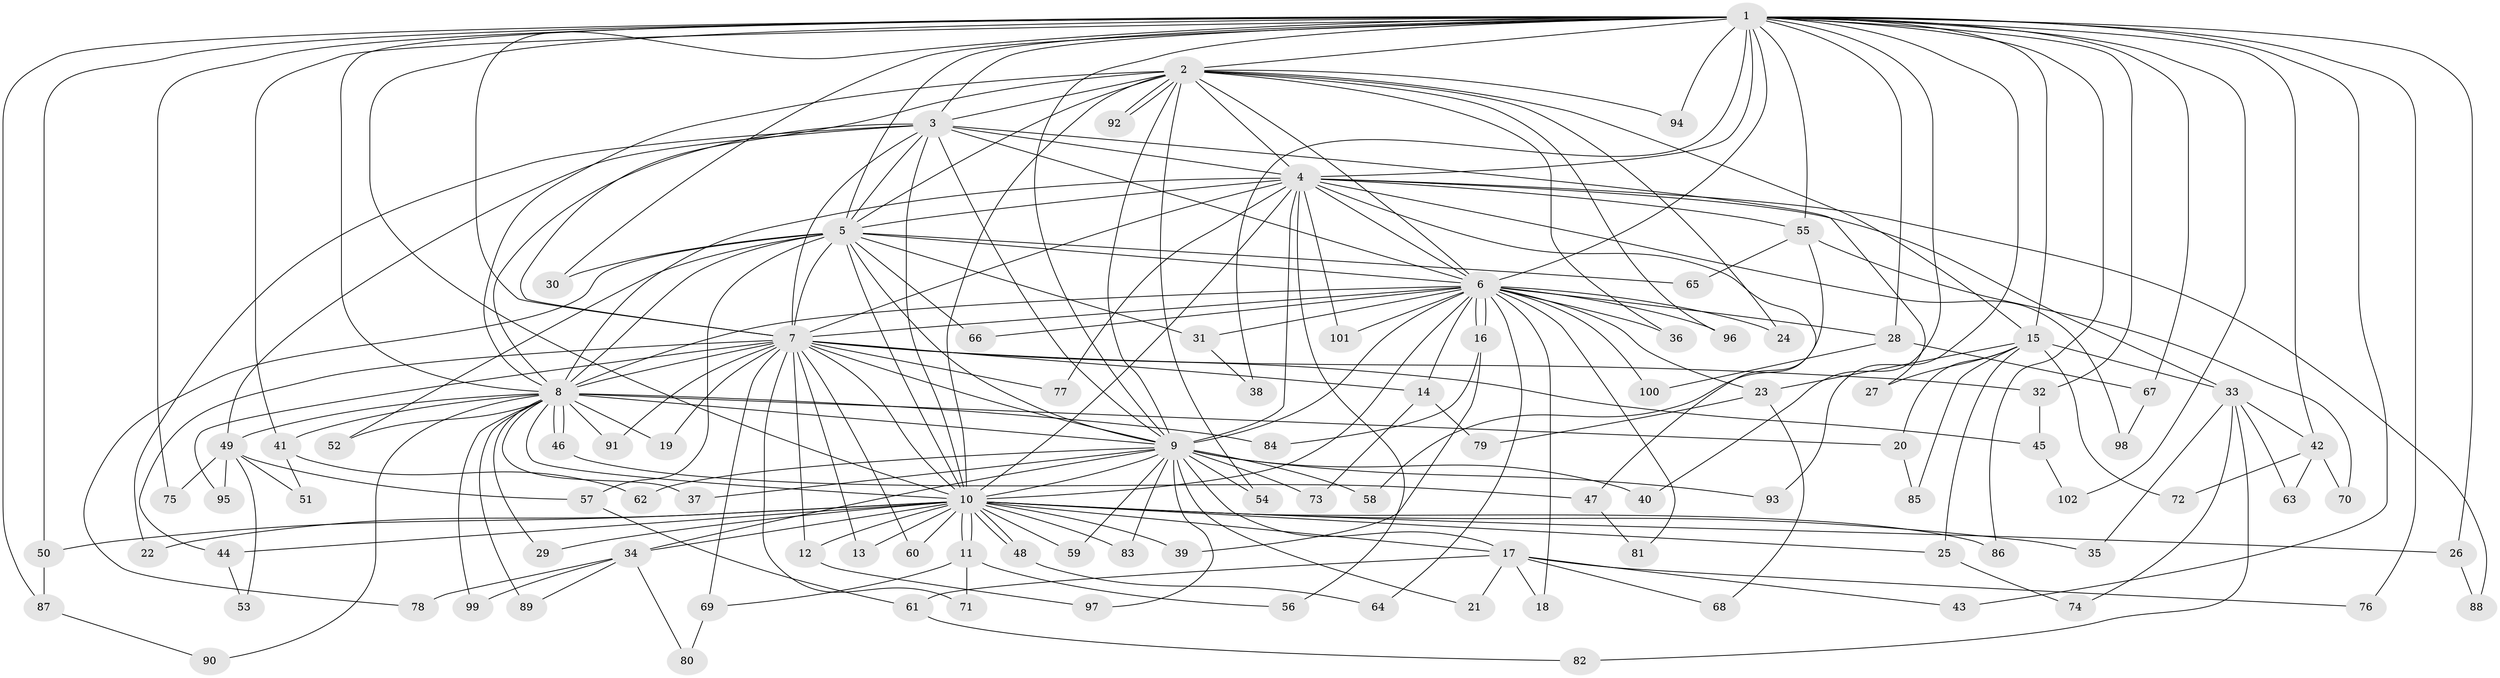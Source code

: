 // coarse degree distribution, {23: 0.0196078431372549, 10: 0.0196078431372549, 11: 0.0196078431372549, 15: 0.0196078431372549, 14: 0.0196078431372549, 19: 0.0196078431372549, 18: 0.0392156862745098, 16: 0.0196078431372549, 25: 0.0196078431372549, 5: 0.0392156862745098, 2: 0.43137254901960786, 3: 0.19607843137254902, 7: 0.058823529411764705, 4: 0.058823529411764705, 8: 0.0196078431372549}
// Generated by graph-tools (version 1.1) at 2025/17/03/04/25 18:17:47]
// undirected, 102 vertices, 229 edges
graph export_dot {
graph [start="1"]
  node [color=gray90,style=filled];
  1;
  2;
  3;
  4;
  5;
  6;
  7;
  8;
  9;
  10;
  11;
  12;
  13;
  14;
  15;
  16;
  17;
  18;
  19;
  20;
  21;
  22;
  23;
  24;
  25;
  26;
  27;
  28;
  29;
  30;
  31;
  32;
  33;
  34;
  35;
  36;
  37;
  38;
  39;
  40;
  41;
  42;
  43;
  44;
  45;
  46;
  47;
  48;
  49;
  50;
  51;
  52;
  53;
  54;
  55;
  56;
  57;
  58;
  59;
  60;
  61;
  62;
  63;
  64;
  65;
  66;
  67;
  68;
  69;
  70;
  71;
  72;
  73;
  74;
  75;
  76;
  77;
  78;
  79;
  80;
  81;
  82;
  83;
  84;
  85;
  86;
  87;
  88;
  89;
  90;
  91;
  92;
  93;
  94;
  95;
  96;
  97;
  98;
  99;
  100;
  101;
  102;
  1 -- 2;
  1 -- 3;
  1 -- 4;
  1 -- 5;
  1 -- 6;
  1 -- 7;
  1 -- 8;
  1 -- 9;
  1 -- 10;
  1 -- 15;
  1 -- 26;
  1 -- 28;
  1 -- 30;
  1 -- 32;
  1 -- 38;
  1 -- 40;
  1 -- 41;
  1 -- 42;
  1 -- 43;
  1 -- 50;
  1 -- 55;
  1 -- 67;
  1 -- 75;
  1 -- 76;
  1 -- 86;
  1 -- 87;
  1 -- 93;
  1 -- 94;
  1 -- 102;
  2 -- 3;
  2 -- 4;
  2 -- 5;
  2 -- 6;
  2 -- 7;
  2 -- 8;
  2 -- 9;
  2 -- 10;
  2 -- 15;
  2 -- 24;
  2 -- 36;
  2 -- 54;
  2 -- 92;
  2 -- 92;
  2 -- 94;
  2 -- 96;
  3 -- 4;
  3 -- 5;
  3 -- 6;
  3 -- 7;
  3 -- 8;
  3 -- 9;
  3 -- 10;
  3 -- 22;
  3 -- 27;
  3 -- 49;
  4 -- 5;
  4 -- 6;
  4 -- 7;
  4 -- 8;
  4 -- 9;
  4 -- 10;
  4 -- 33;
  4 -- 47;
  4 -- 55;
  4 -- 56;
  4 -- 77;
  4 -- 88;
  4 -- 98;
  4 -- 101;
  5 -- 6;
  5 -- 7;
  5 -- 8;
  5 -- 9;
  5 -- 10;
  5 -- 30;
  5 -- 31;
  5 -- 52;
  5 -- 57;
  5 -- 65;
  5 -- 66;
  5 -- 78;
  6 -- 7;
  6 -- 8;
  6 -- 9;
  6 -- 10;
  6 -- 14;
  6 -- 16;
  6 -- 16;
  6 -- 18;
  6 -- 23;
  6 -- 24;
  6 -- 28;
  6 -- 31;
  6 -- 36;
  6 -- 64;
  6 -- 66;
  6 -- 81;
  6 -- 96;
  6 -- 100;
  6 -- 101;
  7 -- 8;
  7 -- 9;
  7 -- 10;
  7 -- 12;
  7 -- 13;
  7 -- 14;
  7 -- 19;
  7 -- 32;
  7 -- 44;
  7 -- 45;
  7 -- 60;
  7 -- 69;
  7 -- 71;
  7 -- 77;
  7 -- 91;
  7 -- 95;
  8 -- 9;
  8 -- 10;
  8 -- 19;
  8 -- 20;
  8 -- 29;
  8 -- 37;
  8 -- 41;
  8 -- 46;
  8 -- 46;
  8 -- 49;
  8 -- 52;
  8 -- 84;
  8 -- 89;
  8 -- 90;
  8 -- 91;
  8 -- 99;
  9 -- 10;
  9 -- 17;
  9 -- 21;
  9 -- 34;
  9 -- 37;
  9 -- 40;
  9 -- 54;
  9 -- 58;
  9 -- 59;
  9 -- 62;
  9 -- 73;
  9 -- 83;
  9 -- 93;
  9 -- 97;
  10 -- 11;
  10 -- 11;
  10 -- 12;
  10 -- 13;
  10 -- 17;
  10 -- 22;
  10 -- 25;
  10 -- 26;
  10 -- 29;
  10 -- 34;
  10 -- 35;
  10 -- 39;
  10 -- 44;
  10 -- 48;
  10 -- 48;
  10 -- 50;
  10 -- 59;
  10 -- 60;
  10 -- 83;
  10 -- 86;
  11 -- 56;
  11 -- 69;
  11 -- 71;
  12 -- 97;
  14 -- 73;
  14 -- 79;
  15 -- 20;
  15 -- 23;
  15 -- 25;
  15 -- 27;
  15 -- 33;
  15 -- 72;
  15 -- 85;
  16 -- 39;
  16 -- 84;
  17 -- 18;
  17 -- 21;
  17 -- 43;
  17 -- 61;
  17 -- 68;
  17 -- 76;
  20 -- 85;
  23 -- 68;
  23 -- 79;
  25 -- 74;
  26 -- 88;
  28 -- 67;
  28 -- 100;
  31 -- 38;
  32 -- 45;
  33 -- 35;
  33 -- 42;
  33 -- 63;
  33 -- 74;
  33 -- 82;
  34 -- 78;
  34 -- 80;
  34 -- 89;
  34 -- 99;
  41 -- 51;
  41 -- 62;
  42 -- 63;
  42 -- 70;
  42 -- 72;
  44 -- 53;
  45 -- 102;
  46 -- 47;
  47 -- 81;
  48 -- 64;
  49 -- 51;
  49 -- 53;
  49 -- 57;
  49 -- 75;
  49 -- 95;
  50 -- 87;
  55 -- 58;
  55 -- 65;
  55 -- 70;
  57 -- 61;
  61 -- 82;
  67 -- 98;
  69 -- 80;
  87 -- 90;
}
